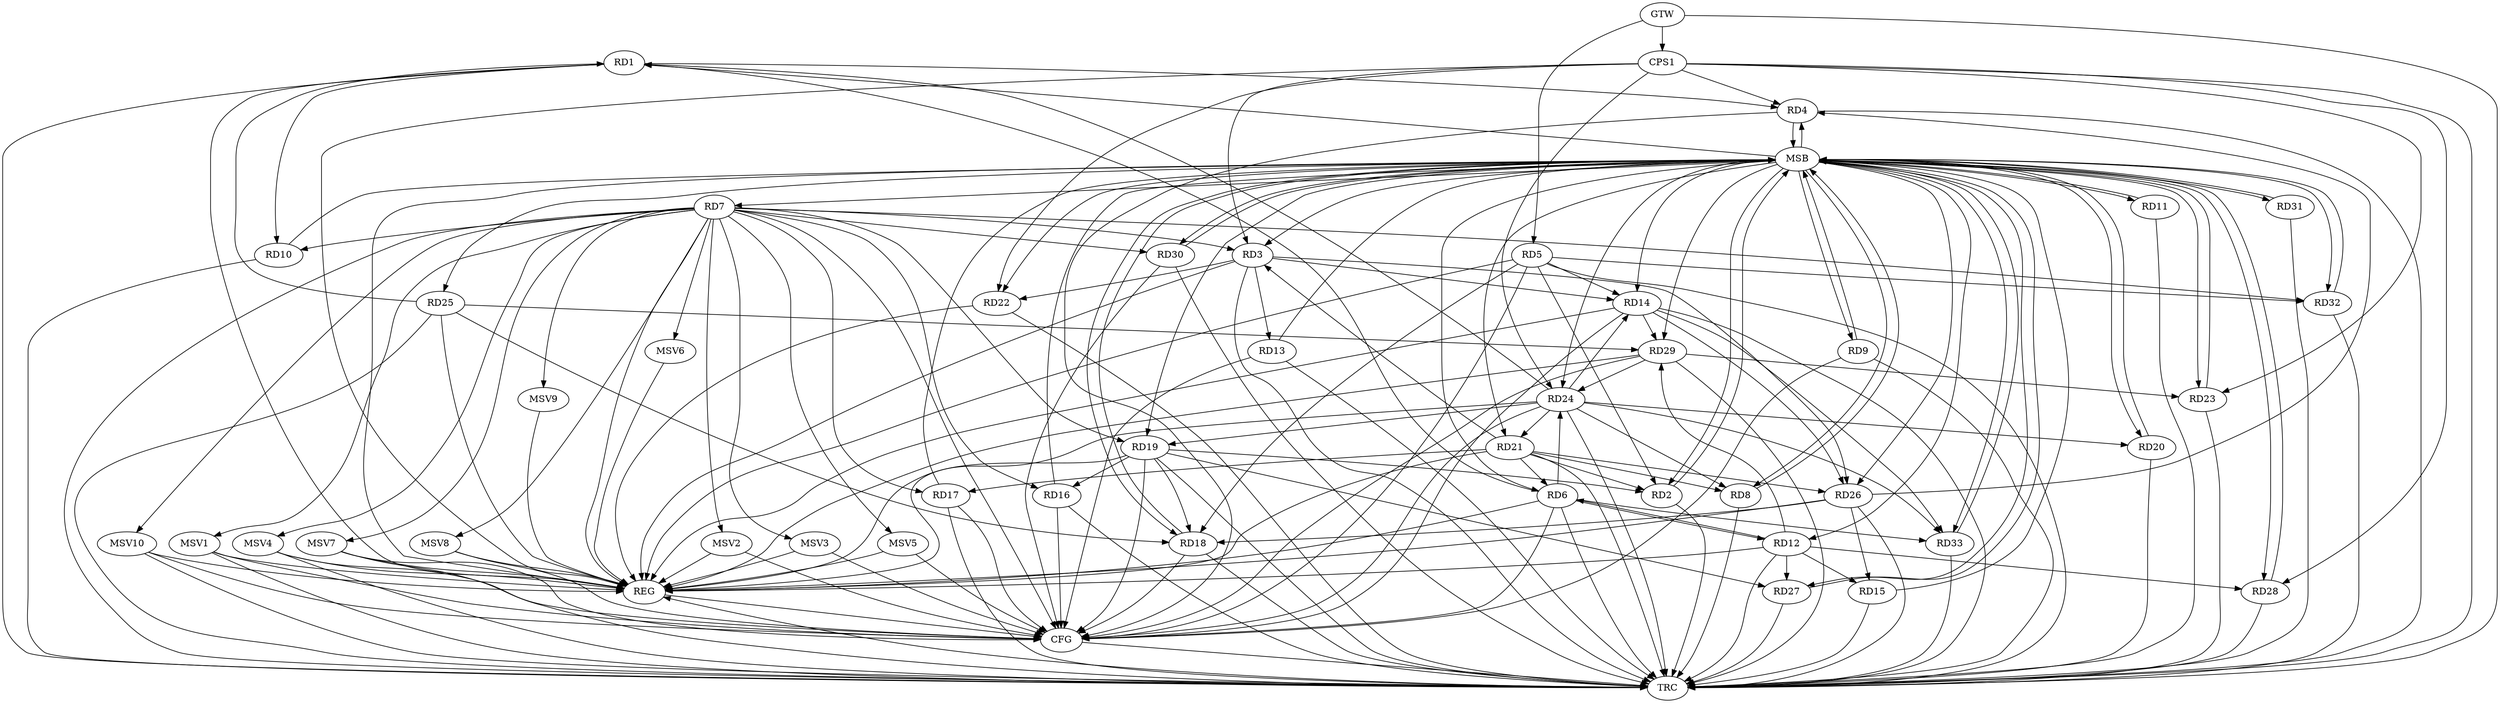 strict digraph G {
  RD1 [ label="RD1" ];
  RD2 [ label="RD2" ];
  RD3 [ label="RD3" ];
  RD4 [ label="RD4" ];
  RD5 [ label="RD5" ];
  RD6 [ label="RD6" ];
  RD7 [ label="RD7" ];
  RD8 [ label="RD8" ];
  RD9 [ label="RD9" ];
  RD10 [ label="RD10" ];
  RD11 [ label="RD11" ];
  RD12 [ label="RD12" ];
  RD13 [ label="RD13" ];
  RD14 [ label="RD14" ];
  RD15 [ label="RD15" ];
  RD16 [ label="RD16" ];
  RD17 [ label="RD17" ];
  RD18 [ label="RD18" ];
  RD19 [ label="RD19" ];
  RD20 [ label="RD20" ];
  RD21 [ label="RD21" ];
  RD22 [ label="RD22" ];
  RD23 [ label="RD23" ];
  RD24 [ label="RD24" ];
  RD25 [ label="RD25" ];
  RD26 [ label="RD26" ];
  RD27 [ label="RD27" ];
  RD28 [ label="RD28" ];
  RD29 [ label="RD29" ];
  RD30 [ label="RD30" ];
  RD31 [ label="RD31" ];
  RD32 [ label="RD32" ];
  RD33 [ label="RD33" ];
  CPS1 [ label="CPS1" ];
  GTW [ label="GTW" ];
  REG [ label="REG" ];
  MSB [ label="MSB" ];
  CFG [ label="CFG" ];
  TRC [ label="TRC" ];
  MSV1 [ label="MSV1" ];
  MSV2 [ label="MSV2" ];
  MSV3 [ label="MSV3" ];
  MSV4 [ label="MSV4" ];
  MSV5 [ label="MSV5" ];
  MSV6 [ label="MSV6" ];
  MSV7 [ label="MSV7" ];
  MSV8 [ label="MSV8" ];
  MSV9 [ label="MSV9" ];
  MSV10 [ label="MSV10" ];
  RD1 -> RD4;
  RD6 -> RD1;
  RD1 -> RD10;
  RD24 -> RD1;
  RD25 -> RD1;
  RD5 -> RD2;
  RD19 -> RD2;
  RD21 -> RD2;
  RD7 -> RD3;
  RD3 -> RD13;
  RD3 -> RD14;
  RD21 -> RD3;
  RD3 -> RD22;
  RD3 -> RD26;
  RD26 -> RD4;
  RD5 -> RD14;
  RD5 -> RD18;
  RD5 -> RD32;
  RD6 -> RD12;
  RD12 -> RD6;
  RD21 -> RD6;
  RD6 -> RD24;
  RD6 -> RD33;
  RD7 -> RD10;
  RD7 -> RD16;
  RD7 -> RD17;
  RD7 -> RD19;
  RD7 -> RD30;
  RD7 -> RD32;
  RD21 -> RD8;
  RD24 -> RD8;
  RD12 -> RD15;
  RD12 -> RD27;
  RD12 -> RD28;
  RD12 -> RD29;
  RD24 -> RD14;
  RD14 -> RD26;
  RD14 -> RD29;
  RD14 -> RD33;
  RD26 -> RD15;
  RD19 -> RD16;
  RD21 -> RD17;
  RD19 -> RD18;
  RD25 -> RD18;
  RD26 -> RD18;
  RD24 -> RD19;
  RD19 -> RD27;
  RD24 -> RD20;
  RD24 -> RD21;
  RD21 -> RD26;
  RD29 -> RD23;
  RD29 -> RD24;
  RD24 -> RD33;
  RD25 -> RD29;
  CPS1 -> RD22;
  CPS1 -> RD23;
  CPS1 -> RD24;
  CPS1 -> RD3;
  CPS1 -> RD4;
  CPS1 -> RD28;
  GTW -> RD5;
  GTW -> CPS1;
  RD1 -> REG;
  RD3 -> REG;
  RD5 -> REG;
  RD6 -> REG;
  RD7 -> REG;
  RD12 -> REG;
  RD14 -> REG;
  RD19 -> REG;
  RD21 -> REG;
  RD22 -> REG;
  RD24 -> REG;
  RD25 -> REG;
  RD26 -> REG;
  RD29 -> REG;
  CPS1 -> REG;
  RD2 -> MSB;
  MSB -> RD19;
  MSB -> RD24;
  MSB -> RD25;
  MSB -> RD26;
  MSB -> RD29;
  MSB -> RD31;
  MSB -> REG;
  RD4 -> MSB;
  MSB -> RD3;
  MSB -> RD7;
  MSB -> RD14;
  RD8 -> MSB;
  MSB -> RD1;
  MSB -> RD21;
  MSB -> RD28;
  RD9 -> MSB;
  MSB -> RD4;
  MSB -> RD12;
  MSB -> RD32;
  RD10 -> MSB;
  MSB -> RD6;
  MSB -> RD8;
  MSB -> RD11;
  RD11 -> MSB;
  RD13 -> MSB;
  MSB -> RD18;
  MSB -> RD20;
  RD15 -> MSB;
  MSB -> RD2;
  RD16 -> MSB;
  MSB -> RD33;
  RD17 -> MSB;
  MSB -> RD9;
  MSB -> RD22;
  RD18 -> MSB;
  MSB -> RD23;
  RD20 -> MSB;
  RD23 -> MSB;
  RD27 -> MSB;
  RD28 -> MSB;
  RD30 -> MSB;
  MSB -> RD27;
  RD31 -> MSB;
  MSB -> RD30;
  RD32 -> MSB;
  RD33 -> MSB;
  RD4 -> CFG;
  RD18 -> CFG;
  RD30 -> CFG;
  RD13 -> CFG;
  RD5 -> CFG;
  RD17 -> CFG;
  RD16 -> CFG;
  RD7 -> CFG;
  RD24 -> CFG;
  RD14 -> CFG;
  RD9 -> CFG;
  RD19 -> CFG;
  RD6 -> CFG;
  RD29 -> CFG;
  REG -> CFG;
  RD1 -> TRC;
  RD2 -> TRC;
  RD3 -> TRC;
  RD4 -> TRC;
  RD5 -> TRC;
  RD6 -> TRC;
  RD7 -> TRC;
  RD8 -> TRC;
  RD9 -> TRC;
  RD10 -> TRC;
  RD11 -> TRC;
  RD12 -> TRC;
  RD13 -> TRC;
  RD14 -> TRC;
  RD15 -> TRC;
  RD16 -> TRC;
  RD17 -> TRC;
  RD18 -> TRC;
  RD19 -> TRC;
  RD20 -> TRC;
  RD21 -> TRC;
  RD22 -> TRC;
  RD23 -> TRC;
  RD24 -> TRC;
  RD25 -> TRC;
  RD26 -> TRC;
  RD27 -> TRC;
  RD28 -> TRC;
  RD29 -> TRC;
  RD30 -> TRC;
  RD31 -> TRC;
  RD32 -> TRC;
  RD33 -> TRC;
  CPS1 -> TRC;
  GTW -> TRC;
  CFG -> TRC;
  TRC -> REG;
  RD7 -> MSV1;
  RD7 -> MSV2;
  RD7 -> MSV3;
  RD7 -> MSV4;
  RD7 -> MSV5;
  RD7 -> MSV6;
  MSV1 -> REG;
  MSV1 -> TRC;
  MSV1 -> CFG;
  MSV2 -> REG;
  MSV2 -> CFG;
  MSV3 -> REG;
  MSV3 -> CFG;
  MSV4 -> REG;
  MSV4 -> TRC;
  MSV4 -> CFG;
  MSV5 -> REG;
  MSV5 -> CFG;
  MSV6 -> REG;
  RD7 -> MSV7;
  MSV7 -> REG;
  MSV7 -> TRC;
  MSV7 -> CFG;
  RD7 -> MSV8;
  MSV8 -> REG;
  MSV8 -> CFG;
  RD7 -> MSV9;
  MSV9 -> REG;
  RD7 -> MSV10;
  MSV10 -> REG;
  MSV10 -> TRC;
  MSV10 -> CFG;
}
